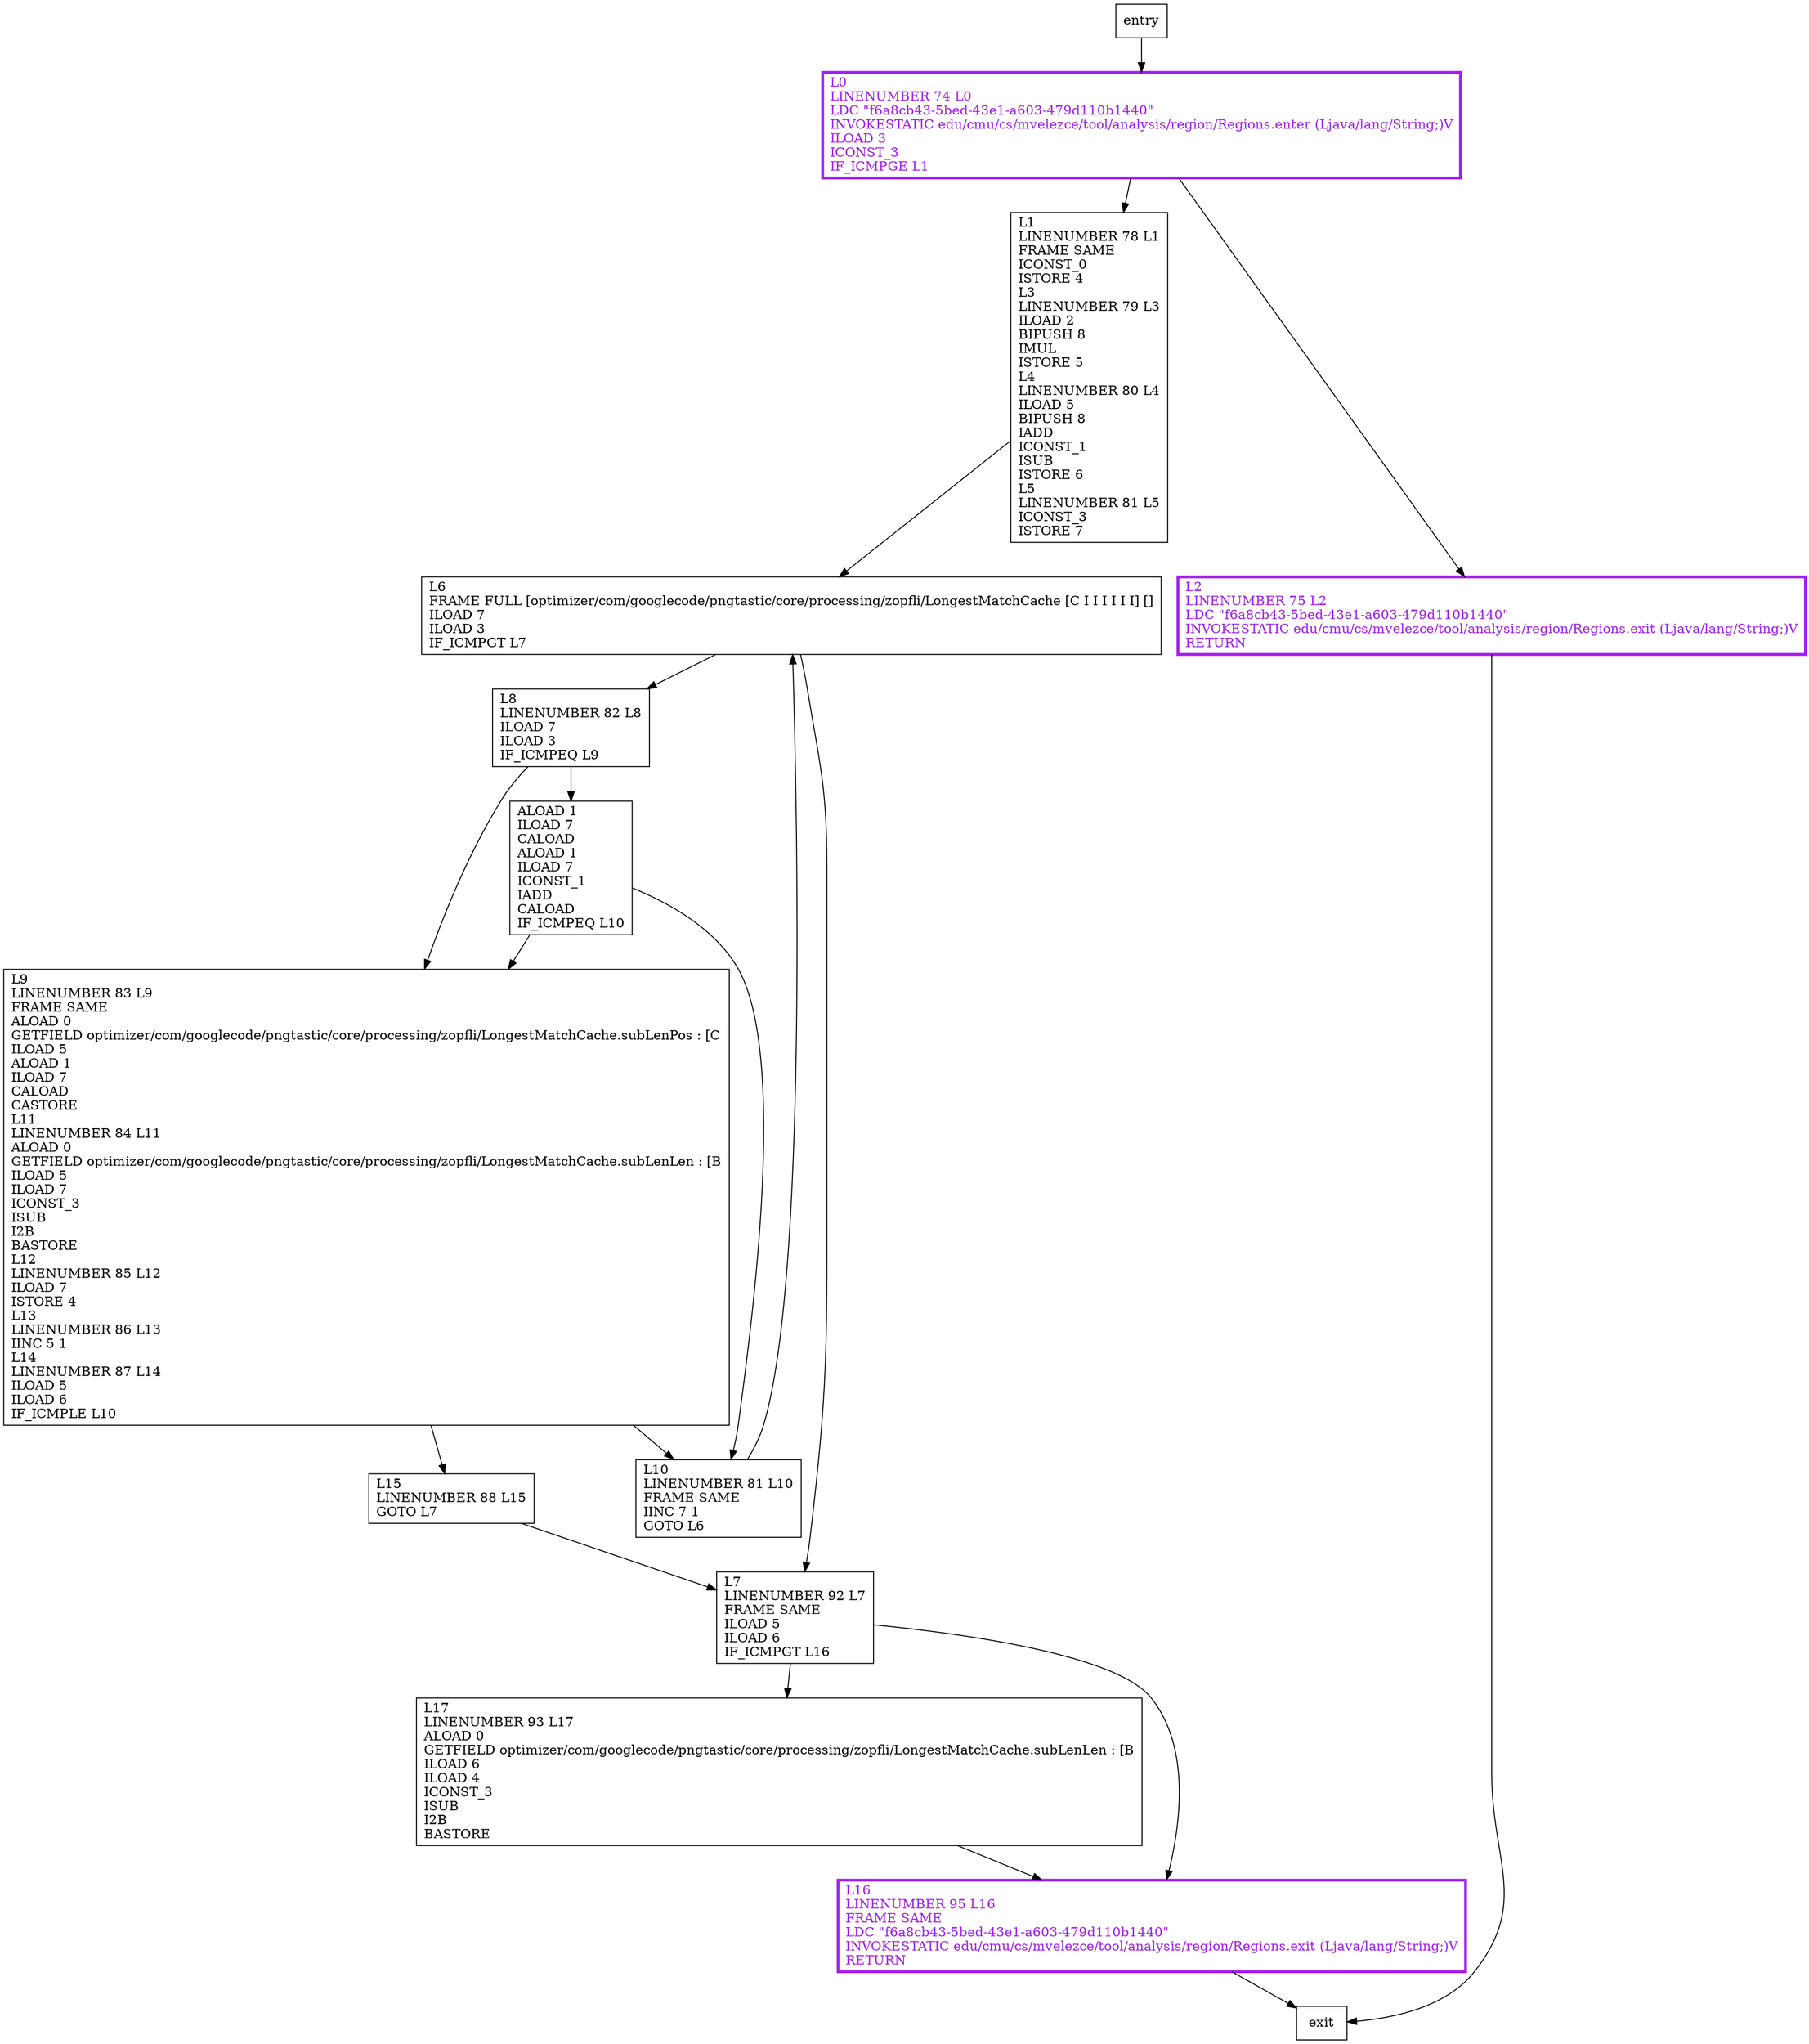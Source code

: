 digraph subLenToCache {
node [shape=record];
896412214 [label="L1\lLINENUMBER 78 L1\lFRAME SAME\lICONST_0\lISTORE 4\lL3\lLINENUMBER 79 L3\lILOAD 2\lBIPUSH 8\lIMUL\lISTORE 5\lL4\lLINENUMBER 80 L4\lILOAD 5\lBIPUSH 8\lIADD\lICONST_1\lISUB\lISTORE 6\lL5\lLINENUMBER 81 L5\lICONST_3\lISTORE 7\l"];
300119417 [label="L15\lLINENUMBER 88 L15\lGOTO L7\l"];
1237779233 [label="L10\lLINENUMBER 81 L10\lFRAME SAME\lIINC 7 1\lGOTO L6\l"];
1031185736 [label="L17\lLINENUMBER 93 L17\lALOAD 0\lGETFIELD optimizer/com/googlecode/pngtastic/core/processing/zopfli/LongestMatchCache.subLenLen : [B\lILOAD 6\lILOAD 4\lICONST_3\lISUB\lI2B\lBASTORE\l"];
1289320953 [label="L16\lLINENUMBER 95 L16\lFRAME SAME\lLDC \"f6a8cb43-5bed-43e1-a603-479d110b1440\"\lINVOKESTATIC edu/cmu/cs/mvelezce/tool/analysis/region/Regions.exit (Ljava/lang/String;)V\lRETURN\l"];
1143184355 [label="L8\lLINENUMBER 82 L8\lILOAD 7\lILOAD 3\lIF_ICMPEQ L9\l"];
836335664 [label="L7\lLINENUMBER 92 L7\lFRAME SAME\lILOAD 5\lILOAD 6\lIF_ICMPGT L16\l"];
182450690 [label="L0\lLINENUMBER 74 L0\lLDC \"f6a8cb43-5bed-43e1-a603-479d110b1440\"\lINVOKESTATIC edu/cmu/cs/mvelezce/tool/analysis/region/Regions.enter (Ljava/lang/String;)V\lILOAD 3\lICONST_3\lIF_ICMPGE L1\l"];
924880320 [label="L2\lLINENUMBER 75 L2\lLDC \"f6a8cb43-5bed-43e1-a603-479d110b1440\"\lINVOKESTATIC edu/cmu/cs/mvelezce/tool/analysis/region/Regions.exit (Ljava/lang/String;)V\lRETURN\l"];
5777099 [label="L9\lLINENUMBER 83 L9\lFRAME SAME\lALOAD 0\lGETFIELD optimizer/com/googlecode/pngtastic/core/processing/zopfli/LongestMatchCache.subLenPos : [C\lILOAD 5\lALOAD 1\lILOAD 7\lCALOAD\lCASTORE\lL11\lLINENUMBER 84 L11\lALOAD 0\lGETFIELD optimizer/com/googlecode/pngtastic/core/processing/zopfli/LongestMatchCache.subLenLen : [B\lILOAD 5\lILOAD 7\lICONST_3\lISUB\lI2B\lBASTORE\lL12\lLINENUMBER 85 L12\lILOAD 7\lISTORE 4\lL13\lLINENUMBER 86 L13\lIINC 5 1\lL14\lLINENUMBER 87 L14\lILOAD 5\lILOAD 6\lIF_ICMPLE L10\l"];
1355577328 [label="L6\lFRAME FULL [optimizer/com/googlecode/pngtastic/core/processing/zopfli/LongestMatchCache [C I I I I I I] []\lILOAD 7\lILOAD 3\lIF_ICMPGT L7\l"];
858125709 [label="ALOAD 1\lILOAD 7\lCALOAD\lALOAD 1\lILOAD 7\lICONST_1\lIADD\lCALOAD\lIF_ICMPEQ L10\l"];
entry;
exit;
896412214 -> 1355577328;
300119417 -> 836335664;
1237779233 -> 1355577328;
1289320953 -> exit;
1143184355 -> 5777099;
1143184355 -> 858125709;
836335664 -> 1031185736;
836335664 -> 1289320953;
924880320 -> exit;
5777099 -> 300119417;
5777099 -> 1237779233;
1355577328 -> 1143184355;
1355577328 -> 836335664;
858125709 -> 1237779233;
858125709 -> 5777099;
entry -> 182450690;
1031185736 -> 1289320953;
182450690 -> 896412214;
182450690 -> 924880320;
1289320953[fontcolor="purple", penwidth=3, color="purple"];
182450690[fontcolor="purple", penwidth=3, color="purple"];
924880320[fontcolor="purple", penwidth=3, color="purple"];
}
